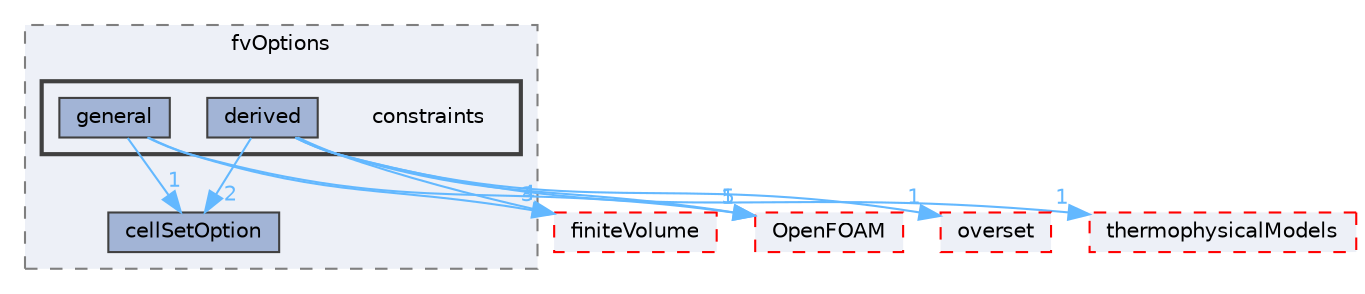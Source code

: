 digraph "src/fvOptions/constraints"
{
 // LATEX_PDF_SIZE
  bgcolor="transparent";
  edge [fontname=Helvetica,fontsize=10,labelfontname=Helvetica,labelfontsize=10];
  node [fontname=Helvetica,fontsize=10,shape=box,height=0.2,width=0.4];
  compound=true
  subgraph clusterdir_3feeed9f14097927738cfbd9bcefd859 {
    graph [ bgcolor="#edf0f7", pencolor="grey50", label="fvOptions", fontname=Helvetica,fontsize=10 style="filled,dashed", URL="dir_3feeed9f14097927738cfbd9bcefd859.html",tooltip=""]
  dir_3985ce20ae33982f8c583731dc480b49 [label="cellSetOption", fillcolor="#a2b4d6", color="grey25", style="filled", URL="dir_3985ce20ae33982f8c583731dc480b49.html",tooltip=""];
  subgraph clusterdir_35258aa5e0da929963ca5864cc4044a5 {
    graph [ bgcolor="#edf0f7", pencolor="grey25", label="", fontname=Helvetica,fontsize=10 style="filled,bold", URL="dir_35258aa5e0da929963ca5864cc4044a5.html",tooltip=""]
    dir_35258aa5e0da929963ca5864cc4044a5 [shape=plaintext, label="constraints"];
  dir_a94741fccbc5648f4d226aa188574461 [label="derived", fillcolor="#a2b4d6", color="grey25", style="filled", URL="dir_a94741fccbc5648f4d226aa188574461.html",tooltip=""];
  dir_7a951326ad32a095872b9f7d751d0b80 [label="general", fillcolor="#a2b4d6", color="grey25", style="filled", URL="dir_7a951326ad32a095872b9f7d751d0b80.html",tooltip=""];
  }
  }
  dir_9bd15774b555cf7259a6fa18f99fe99b [label="finiteVolume", fillcolor="#edf0f7", color="red", style="filled,dashed", URL="dir_9bd15774b555cf7259a6fa18f99fe99b.html",tooltip=""];
  dir_2778d089ec5c4f66810b11f753867003 [label="thermophysicalModels", fillcolor="#edf0f7", color="red", style="filled,dashed", URL="dir_2778d089ec5c4f66810b11f753867003.html",tooltip=""];
  dir_c5473ff19b20e6ec4dfe5c310b3778a8 [label="OpenFOAM", fillcolor="#edf0f7", color="red", style="filled,dashed", URL="dir_c5473ff19b20e6ec4dfe5c310b3778a8.html",tooltip=""];
  dir_130ea3eb54766613bed36c4f96e55285 [label="overset", fillcolor="#edf0f7", color="red", style="filled,dashed", URL="dir_130ea3eb54766613bed36c4f96e55285.html",tooltip=""];
  dir_a94741fccbc5648f4d226aa188574461->dir_9bd15774b555cf7259a6fa18f99fe99b [headlabel="4", labeldistance=1.5 headhref="dir_000856_001387.html" href="dir_000856_001387.html" color="steelblue1" fontcolor="steelblue1"];
  dir_a94741fccbc5648f4d226aa188574461->dir_2778d089ec5c4f66810b11f753867003 [headlabel="1", labeldistance=1.5 headhref="dir_000856_004022.html" href="dir_000856_004022.html" color="steelblue1" fontcolor="steelblue1"];
  dir_a94741fccbc5648f4d226aa188574461->dir_c5473ff19b20e6ec4dfe5c310b3778a8 [headlabel="5", labeldistance=1.5 headhref="dir_000856_002695.html" href="dir_000856_002695.html" color="steelblue1" fontcolor="steelblue1"];
  dir_a94741fccbc5648f4d226aa188574461->dir_3985ce20ae33982f8c583731dc480b49 [headlabel="2", labeldistance=1.5 headhref="dir_000856_000430.html" href="dir_000856_000430.html" color="steelblue1" fontcolor="steelblue1"];
  dir_a94741fccbc5648f4d226aa188574461->dir_130ea3eb54766613bed36c4f96e55285 [headlabel="1", labeldistance=1.5 headhref="dir_000856_002752.html" href="dir_000856_002752.html" color="steelblue1" fontcolor="steelblue1"];
  dir_7a951326ad32a095872b9f7d751d0b80->dir_3985ce20ae33982f8c583731dc480b49 [headlabel="1", labeldistance=1.5 headhref="dir_001602_000430.html" href="dir_001602_000430.html" color="steelblue1" fontcolor="steelblue1"];
  dir_7a951326ad32a095872b9f7d751d0b80->dir_9bd15774b555cf7259a6fa18f99fe99b [headlabel="3", labeldistance=1.5 headhref="dir_001602_001387.html" href="dir_001602_001387.html" color="steelblue1" fontcolor="steelblue1"];
  dir_7a951326ad32a095872b9f7d751d0b80->dir_c5473ff19b20e6ec4dfe5c310b3778a8 [headlabel="1", labeldistance=1.5 headhref="dir_001602_002695.html" href="dir_001602_002695.html" color="steelblue1" fontcolor="steelblue1"];
}
